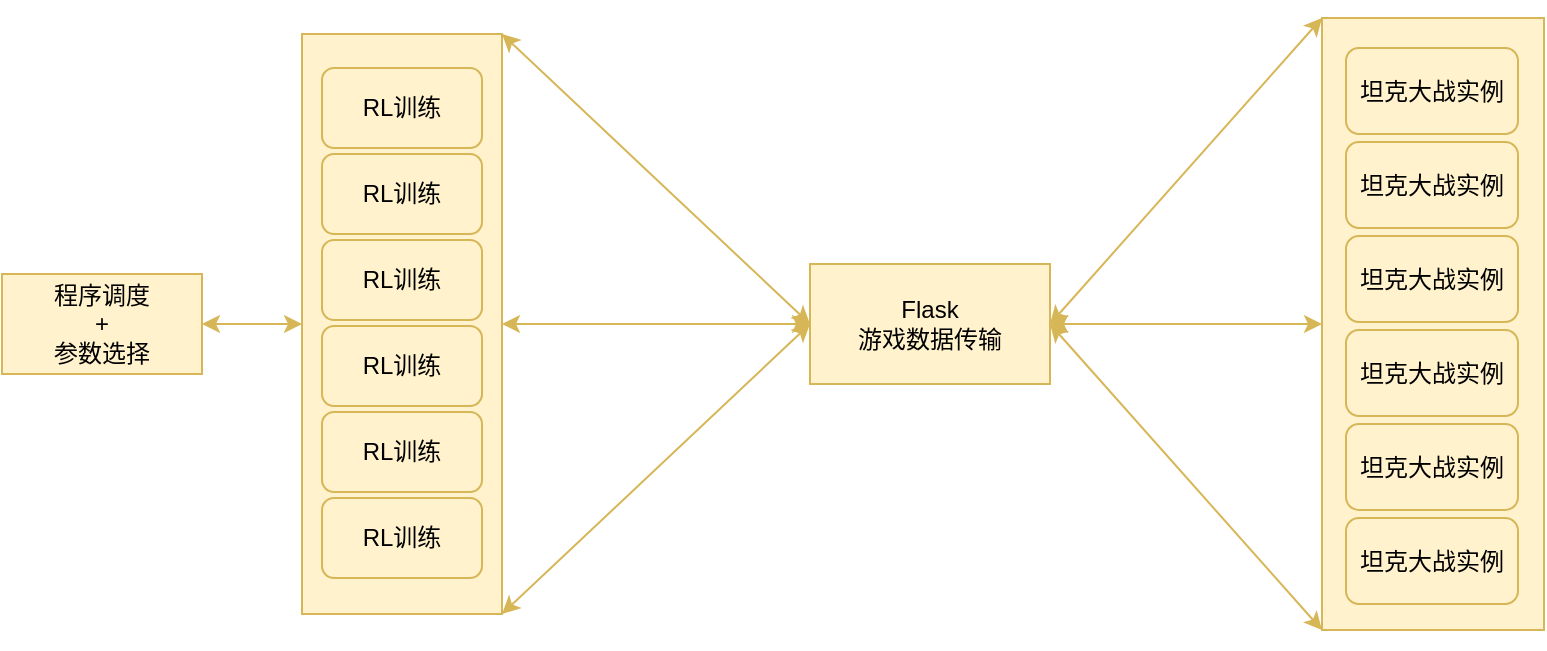 <mxfile version="20.7.4" type="device"><diagram id="dR0XxpDWj9zyVyGQl42s" name="第 1 页"><mxGraphModel dx="1004" dy="581" grid="1" gridSize="10" guides="1" tooltips="1" connect="1" arrows="1" fold="1" page="1" pageScale="1" pageWidth="827" pageHeight="1169" math="0" shadow="0"><root><mxCell id="0"/><mxCell id="1" parent="0"/><mxCell id="m6GRbDTHcDMnchUswu0d-1" value="程序调度&lt;br&gt;+&lt;br&gt;参数选择" style="rounded=0;whiteSpace=wrap;html=1;fillColor=#fff2cc;strokeColor=#d6b656;" vertex="1" parent="1"><mxGeometry x="10" y="220" width="100" height="50" as="geometry"/></mxCell><mxCell id="m6GRbDTHcDMnchUswu0d-8" value="" style="endArrow=classic;startArrow=classic;html=1;rounded=0;entryX=1;entryY=0.5;entryDx=0;entryDy=0;exitX=0;exitY=0.5;exitDx=0;exitDy=0;fillColor=#fff2cc;strokeColor=#d6b656;" edge="1" parent="1" source="m6GRbDTHcDMnchUswu0d-13" target="m6GRbDTHcDMnchUswu0d-1"><mxGeometry width="50" height="50" relative="1" as="geometry"><mxPoint x="120" y="430" as="sourcePoint"/><mxPoint x="140" y="255" as="targetPoint"/></mxGeometry></mxCell><mxCell id="m6GRbDTHcDMnchUswu0d-14" value="" style="group;fillColor=#fff2cc;strokeColor=#d6b656;" vertex="1" connectable="0" parent="1"><mxGeometry x="160" y="100" width="100" height="290" as="geometry"/></mxCell><mxCell id="m6GRbDTHcDMnchUswu0d-13" value="" style="rounded=0;whiteSpace=wrap;html=1;fillColor=#fff2cc;strokeColor=#d6b656;" vertex="1" parent="m6GRbDTHcDMnchUswu0d-14"><mxGeometry width="100" height="290" as="geometry"/></mxCell><mxCell id="m6GRbDTHcDMnchUswu0d-2" value="RL训练" style="rounded=1;whiteSpace=wrap;html=1;fillColor=#fff2cc;strokeColor=#d6b656;" vertex="1" parent="m6GRbDTHcDMnchUswu0d-14"><mxGeometry x="10" y="17" width="80" height="40" as="geometry"/></mxCell><mxCell id="m6GRbDTHcDMnchUswu0d-3" value="RL训练" style="rounded=1;whiteSpace=wrap;html=1;fillColor=#fff2cc;strokeColor=#d6b656;" vertex="1" parent="m6GRbDTHcDMnchUswu0d-14"><mxGeometry x="10" y="60" width="80" height="40" as="geometry"/></mxCell><mxCell id="m6GRbDTHcDMnchUswu0d-4" value="RL训练" style="rounded=1;whiteSpace=wrap;html=1;fillColor=#fff2cc;strokeColor=#d6b656;" vertex="1" parent="m6GRbDTHcDMnchUswu0d-14"><mxGeometry x="10" y="103" width="80" height="40" as="geometry"/></mxCell><mxCell id="m6GRbDTHcDMnchUswu0d-10" value="RL训练" style="rounded=1;whiteSpace=wrap;html=1;fillColor=#fff2cc;strokeColor=#d6b656;" vertex="1" parent="m6GRbDTHcDMnchUswu0d-14"><mxGeometry x="10" y="146" width="80" height="40" as="geometry"/></mxCell><mxCell id="m6GRbDTHcDMnchUswu0d-11" value="RL训练" style="rounded=1;whiteSpace=wrap;html=1;fillColor=#fff2cc;strokeColor=#d6b656;" vertex="1" parent="m6GRbDTHcDMnchUswu0d-14"><mxGeometry x="10" y="189" width="80" height="40" as="geometry"/></mxCell><mxCell id="m6GRbDTHcDMnchUswu0d-12" value="RL训练" style="rounded=1;whiteSpace=wrap;html=1;fillColor=#fff2cc;strokeColor=#d6b656;" vertex="1" parent="m6GRbDTHcDMnchUswu0d-14"><mxGeometry x="10" y="232" width="80" height="40" as="geometry"/></mxCell><mxCell id="m6GRbDTHcDMnchUswu0d-38" style="edgeStyle=orthogonalEdgeStyle;rounded=0;orthogonalLoop=1;jettySize=auto;html=1;exitX=1;exitY=0.5;exitDx=0;exitDy=0;entryX=0;entryY=0.5;entryDx=0;entryDy=0;startArrow=classic;startFill=1;endArrow=classic;endFill=1;fillColor=#fff2cc;strokeColor=#d6b656;" edge="1" parent="1" source="m6GRbDTHcDMnchUswu0d-16" target="m6GRbDTHcDMnchUswu0d-26"><mxGeometry relative="1" as="geometry"/></mxCell><mxCell id="m6GRbDTHcDMnchUswu0d-16" value="Flask&lt;br&gt;游戏数据传输" style="rounded=0;whiteSpace=wrap;html=1;fillColor=#fff2cc;strokeColor=#d6b656;" vertex="1" parent="1"><mxGeometry x="414" y="215" width="120" height="60" as="geometry"/></mxCell><mxCell id="m6GRbDTHcDMnchUswu0d-29" value="" style="endArrow=classic;html=1;rounded=0;exitX=1;exitY=0;exitDx=0;exitDy=0;entryX=0;entryY=0.5;entryDx=0;entryDy=0;endFill=1;startArrow=classic;startFill=1;fillColor=#fff2cc;strokeColor=#d6b656;" edge="1" parent="1" source="m6GRbDTHcDMnchUswu0d-13" target="m6GRbDTHcDMnchUswu0d-16"><mxGeometry width="50" height="50" relative="1" as="geometry"><mxPoint x="390" y="350" as="sourcePoint"/><mxPoint x="440" y="300" as="targetPoint"/></mxGeometry></mxCell><mxCell id="m6GRbDTHcDMnchUswu0d-31" value="" style="endArrow=classic;html=1;rounded=0;exitX=1;exitY=1;exitDx=0;exitDy=0;entryX=0;entryY=0.5;entryDx=0;entryDy=0;startArrow=classic;startFill=1;fillColor=#fff2cc;strokeColor=#d6b656;" edge="1" parent="1" source="m6GRbDTHcDMnchUswu0d-13" target="m6GRbDTHcDMnchUswu0d-16"><mxGeometry width="50" height="50" relative="1" as="geometry"><mxPoint x="390" y="350" as="sourcePoint"/><mxPoint x="440" y="300" as="targetPoint"/></mxGeometry></mxCell><mxCell id="m6GRbDTHcDMnchUswu0d-32" value="" style="endArrow=classic;html=1;rounded=0;exitX=1;exitY=0.5;exitDx=0;exitDy=0;entryX=0;entryY=0.5;entryDx=0;entryDy=0;startArrow=classic;startFill=1;endFill=1;fillColor=#fff2cc;strokeColor=#d6b656;" edge="1" parent="1" source="m6GRbDTHcDMnchUswu0d-13" target="m6GRbDTHcDMnchUswu0d-16"><mxGeometry width="50" height="50" relative="1" as="geometry"><mxPoint x="390" y="350" as="sourcePoint"/><mxPoint x="440" y="300" as="targetPoint"/></mxGeometry></mxCell><mxCell id="m6GRbDTHcDMnchUswu0d-33" value="" style="endArrow=classic;html=1;rounded=0;exitX=0;exitY=1;exitDx=0;exitDy=0;entryX=1;entryY=0.5;entryDx=0;entryDy=0;endFill=1;startArrow=classic;startFill=1;fillColor=#fff2cc;strokeColor=#d6b656;" edge="1" parent="1" source="m6GRbDTHcDMnchUswu0d-26" target="m6GRbDTHcDMnchUswu0d-16"><mxGeometry width="50" height="50" relative="1" as="geometry"><mxPoint x="440" y="30" as="sourcePoint"/><mxPoint x="594" y="175" as="targetPoint"/></mxGeometry></mxCell><mxCell id="m6GRbDTHcDMnchUswu0d-35" value="" style="endArrow=classic;html=1;rounded=0;exitX=0;exitY=0;exitDx=0;exitDy=0;entryX=1;entryY=0.5;entryDx=0;entryDy=0;startArrow=classic;startFill=1;endFill=1;fillColor=#fff2cc;strokeColor=#d6b656;" edge="1" parent="1" source="m6GRbDTHcDMnchUswu0d-26" target="m6GRbDTHcDMnchUswu0d-16"><mxGeometry width="50" height="50" relative="1" as="geometry"><mxPoint x="440" y="175" as="sourcePoint"/><mxPoint x="594" y="175" as="targetPoint"/></mxGeometry></mxCell><mxCell id="m6GRbDTHcDMnchUswu0d-36" value="" style="group;fillColor=#fff2cc;strokeColor=#d6b656;" vertex="1" connectable="0" parent="1"><mxGeometry x="670" y="92" width="111" height="306" as="geometry"/></mxCell><mxCell id="m6GRbDTHcDMnchUswu0d-26" value="" style="rounded=0;whiteSpace=wrap;html=1;container=0;fillColor=#fff2cc;strokeColor=#d6b656;" vertex="1" parent="m6GRbDTHcDMnchUswu0d-36"><mxGeometry width="111" height="306" as="geometry"/></mxCell><mxCell id="m6GRbDTHcDMnchUswu0d-17" value="坦克大战实例" style="rounded=1;whiteSpace=wrap;html=1;container=0;fillColor=#fff2cc;strokeColor=#d6b656;" vertex="1" parent="m6GRbDTHcDMnchUswu0d-36"><mxGeometry x="12" y="15" width="86" height="43" as="geometry"/></mxCell><mxCell id="m6GRbDTHcDMnchUswu0d-18" value="坦克大战实例" style="rounded=1;whiteSpace=wrap;html=1;container=0;fillColor=#fff2cc;strokeColor=#d6b656;" vertex="1" parent="m6GRbDTHcDMnchUswu0d-36"><mxGeometry x="12" y="62" width="86" height="43" as="geometry"/></mxCell><mxCell id="m6GRbDTHcDMnchUswu0d-22" value="坦克大战实例" style="rounded=1;whiteSpace=wrap;html=1;container=0;fillColor=#fff2cc;strokeColor=#d6b656;" vertex="1" parent="m6GRbDTHcDMnchUswu0d-36"><mxGeometry x="12" y="109" width="86" height="43" as="geometry"/></mxCell><mxCell id="m6GRbDTHcDMnchUswu0d-23" value="坦克大战实例" style="rounded=1;whiteSpace=wrap;html=1;container=0;fillColor=#fff2cc;strokeColor=#d6b656;" vertex="1" parent="m6GRbDTHcDMnchUswu0d-36"><mxGeometry x="12" y="156" width="86" height="43" as="geometry"/></mxCell><mxCell id="m6GRbDTHcDMnchUswu0d-24" value="坦克大战实例" style="rounded=1;whiteSpace=wrap;html=1;container=0;fillColor=#fff2cc;strokeColor=#d6b656;" vertex="1" parent="m6GRbDTHcDMnchUswu0d-36"><mxGeometry x="12" y="203" width="86" height="43" as="geometry"/></mxCell><mxCell id="m6GRbDTHcDMnchUswu0d-25" value="坦克大战实例" style="rounded=1;whiteSpace=wrap;html=1;container=0;fillColor=#fff2cc;strokeColor=#d6b656;" vertex="1" parent="m6GRbDTHcDMnchUswu0d-36"><mxGeometry x="12" y="250" width="86" height="43" as="geometry"/></mxCell></root></mxGraphModel></diagram></mxfile>